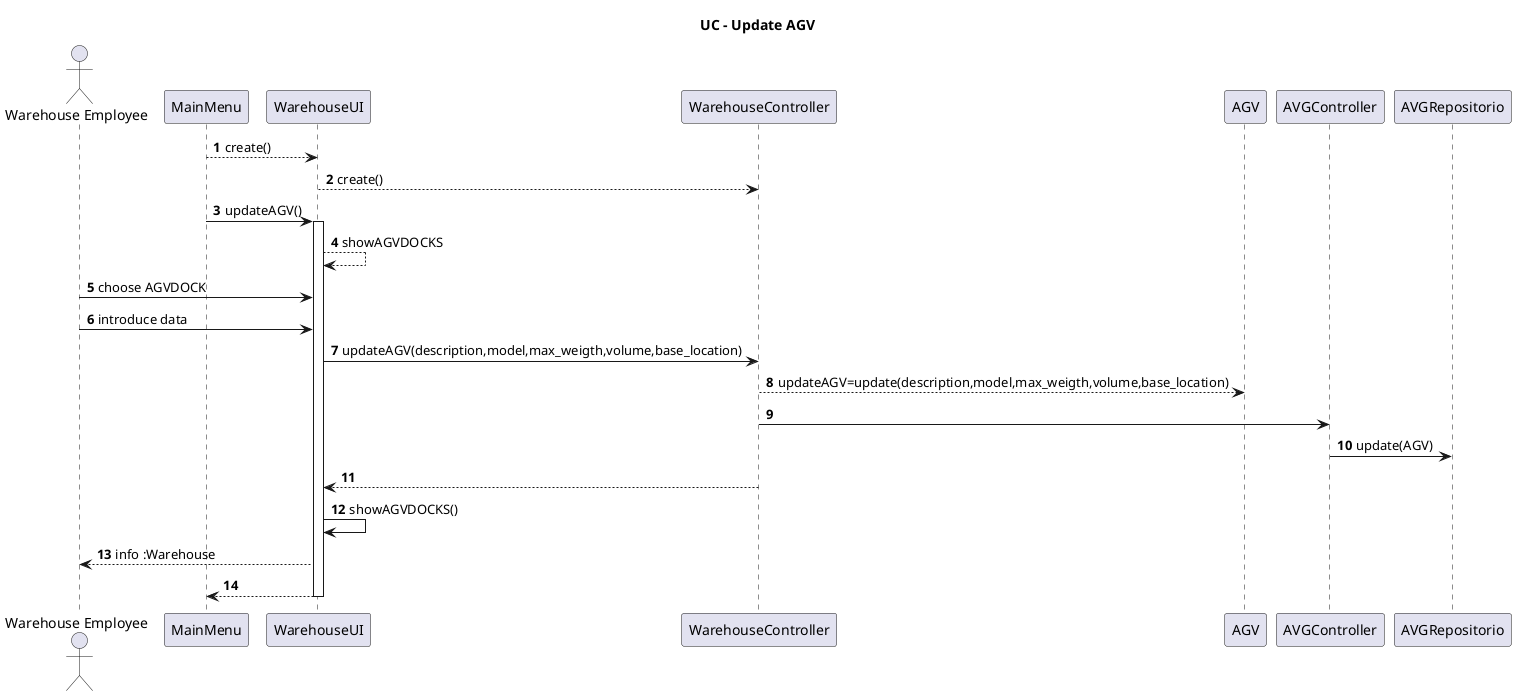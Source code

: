 @startuml
autonumber

title  UC - Update AGV

actor "Warehouse Employee" as US

    MainMenu-->WarehouseUI:create()

        WarehouseUI-->WarehouseController:create()

    MainMenu->WarehouseUI:updateAGV()

activate WarehouseUI

WarehouseUI-->WarehouseUI:showAGVDOCKS
US->WarehouseUI:choose AGVDOCK
US->WarehouseUI:introduce data

        WarehouseUI->WarehouseController: updateAGV(description,model,max_weigth,volume,base_location)
            WarehouseController-->AGV:updateAGV=update(description,model,max_weigth,volume,base_location)
            WarehouseController->AVGController:
            AVGController->AVGRepositorio:update(AGV)

        WarehouseController-->WarehouseUI
        WarehouseUI->WarehouseUI:showAGVDOCKS()

WarehouseUI-->US:info :Warehouse
    WarehouseUI-->MainMenu

deactivate WarehouseUI

@enduml
